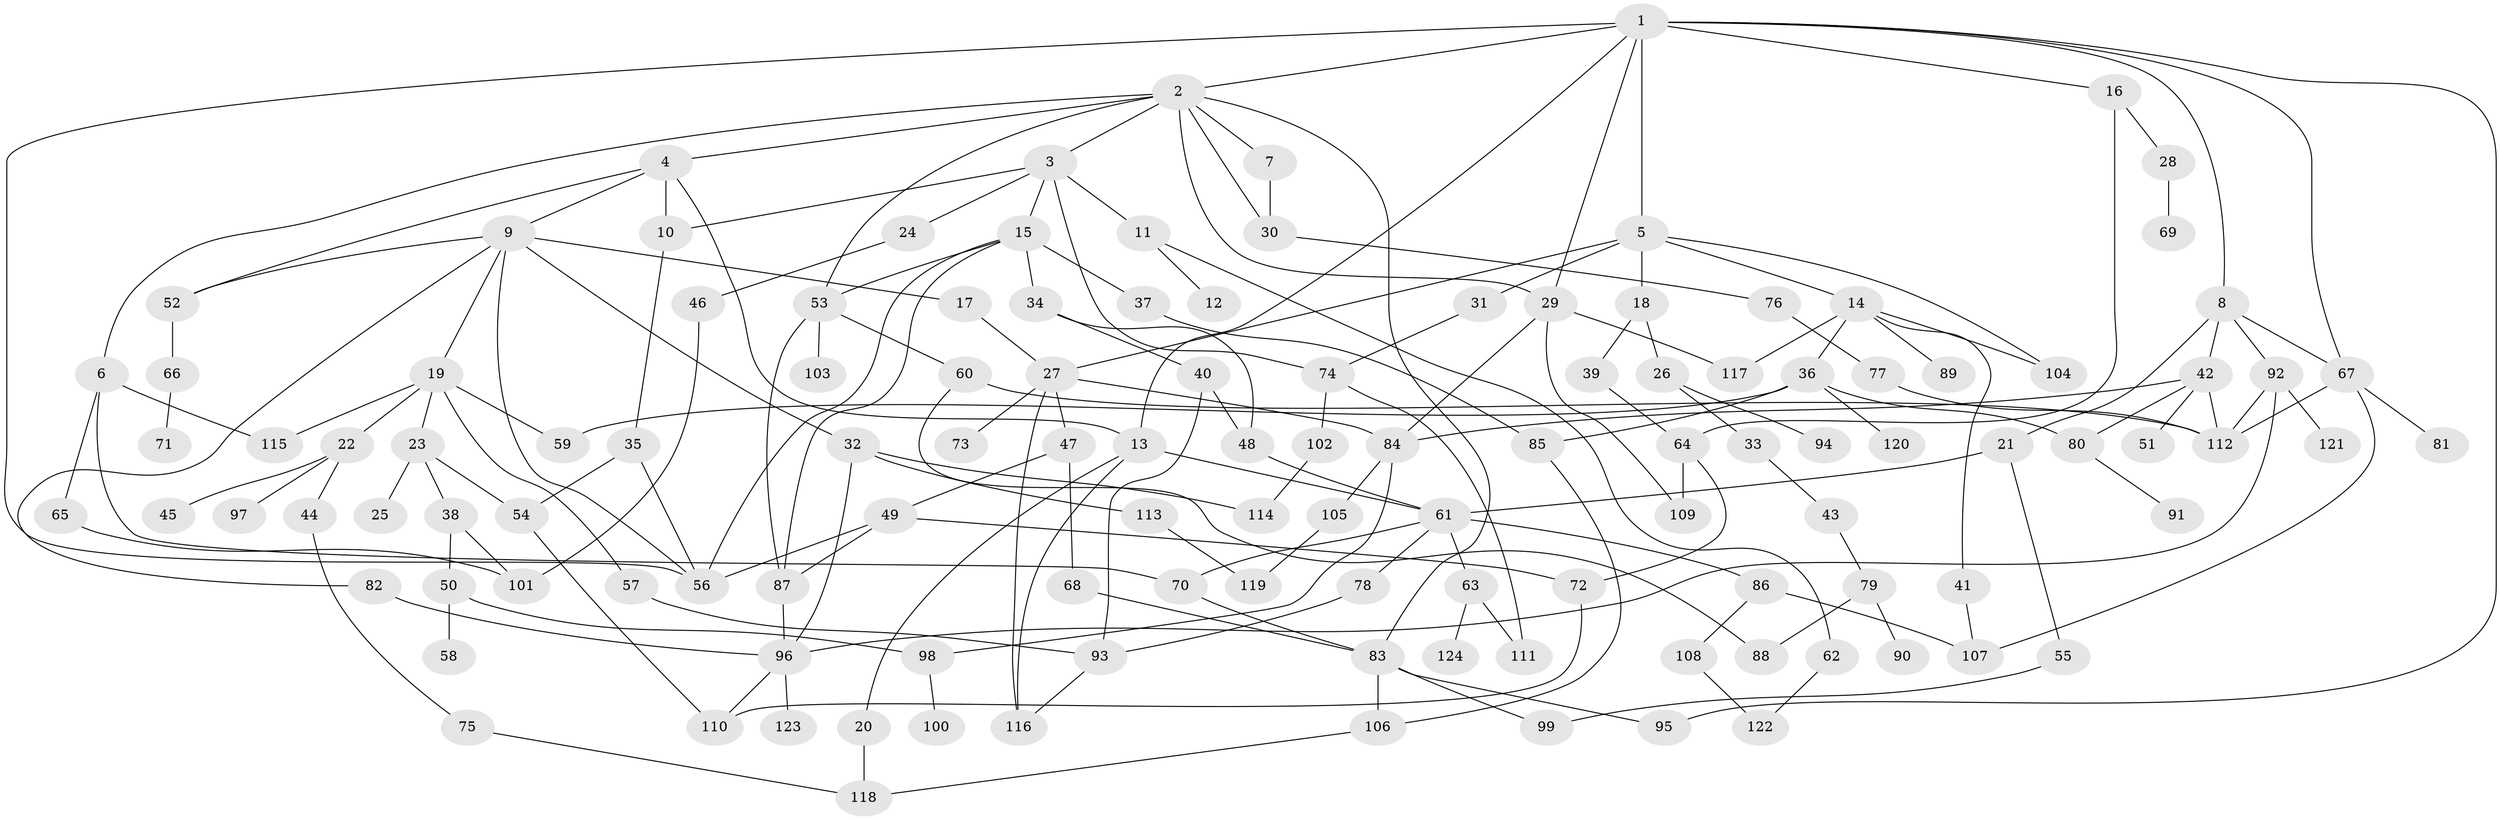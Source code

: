 // coarse degree distribution, {12: 0.012345679012345678, 9: 0.012345679012345678, 6: 0.12345679012345678, 5: 0.08641975308641975, 4: 0.09876543209876543, 1: 0.16049382716049382, 7: 0.012345679012345678, 2: 0.2716049382716049, 3: 0.19753086419753085, 8: 0.024691358024691357}
// Generated by graph-tools (version 1.1) at 2025/23/03/03/25 07:23:33]
// undirected, 124 vertices, 184 edges
graph export_dot {
graph [start="1"]
  node [color=gray90,style=filled];
  1;
  2;
  3;
  4;
  5;
  6;
  7;
  8;
  9;
  10;
  11;
  12;
  13;
  14;
  15;
  16;
  17;
  18;
  19;
  20;
  21;
  22;
  23;
  24;
  25;
  26;
  27;
  28;
  29;
  30;
  31;
  32;
  33;
  34;
  35;
  36;
  37;
  38;
  39;
  40;
  41;
  42;
  43;
  44;
  45;
  46;
  47;
  48;
  49;
  50;
  51;
  52;
  53;
  54;
  55;
  56;
  57;
  58;
  59;
  60;
  61;
  62;
  63;
  64;
  65;
  66;
  67;
  68;
  69;
  70;
  71;
  72;
  73;
  74;
  75;
  76;
  77;
  78;
  79;
  80;
  81;
  82;
  83;
  84;
  85;
  86;
  87;
  88;
  89;
  90;
  91;
  92;
  93;
  94;
  95;
  96;
  97;
  98;
  99;
  100;
  101;
  102;
  103;
  104;
  105;
  106;
  107;
  108;
  109;
  110;
  111;
  112;
  113;
  114;
  115;
  116;
  117;
  118;
  119;
  120;
  121;
  122;
  123;
  124;
  1 -- 2;
  1 -- 5;
  1 -- 8;
  1 -- 13;
  1 -- 16;
  1 -- 29;
  1 -- 95;
  1 -- 56;
  1 -- 67;
  2 -- 3;
  2 -- 4;
  2 -- 6;
  2 -- 7;
  2 -- 53;
  2 -- 29;
  2 -- 83;
  2 -- 30;
  3 -- 11;
  3 -- 15;
  3 -- 24;
  3 -- 10;
  3 -- 74;
  4 -- 9;
  4 -- 10;
  4 -- 52;
  4 -- 13;
  5 -- 14;
  5 -- 18;
  5 -- 27;
  5 -- 31;
  5 -- 104;
  6 -- 65;
  6 -- 70;
  6 -- 115;
  7 -- 30;
  8 -- 21;
  8 -- 42;
  8 -- 67;
  8 -- 92;
  9 -- 17;
  9 -- 19;
  9 -- 32;
  9 -- 82;
  9 -- 56;
  9 -- 52;
  10 -- 35;
  11 -- 12;
  11 -- 62;
  13 -- 20;
  13 -- 116;
  13 -- 61;
  14 -- 36;
  14 -- 41;
  14 -- 89;
  14 -- 104;
  14 -- 117;
  15 -- 34;
  15 -- 37;
  15 -- 53;
  15 -- 87;
  15 -- 56;
  16 -- 28;
  16 -- 64;
  17 -- 27;
  18 -- 26;
  18 -- 39;
  19 -- 22;
  19 -- 23;
  19 -- 57;
  19 -- 115;
  19 -- 59;
  20 -- 118;
  21 -- 55;
  21 -- 61;
  22 -- 44;
  22 -- 45;
  22 -- 97;
  23 -- 25;
  23 -- 38;
  23 -- 54;
  24 -- 46;
  26 -- 33;
  26 -- 94;
  27 -- 47;
  27 -- 73;
  27 -- 116;
  27 -- 84;
  28 -- 69;
  29 -- 84;
  29 -- 109;
  29 -- 117;
  30 -- 76;
  31 -- 74;
  32 -- 113;
  32 -- 96;
  32 -- 114;
  33 -- 43;
  34 -- 40;
  34 -- 48;
  35 -- 54;
  35 -- 56;
  36 -- 59;
  36 -- 80;
  36 -- 120;
  36 -- 85;
  37 -- 85;
  38 -- 50;
  38 -- 101;
  39 -- 64;
  40 -- 48;
  40 -- 93;
  41 -- 107;
  42 -- 51;
  42 -- 84;
  42 -- 80;
  42 -- 112;
  43 -- 79;
  44 -- 75;
  46 -- 101;
  47 -- 49;
  47 -- 68;
  48 -- 61;
  49 -- 56;
  49 -- 72;
  49 -- 87;
  50 -- 58;
  50 -- 98;
  52 -- 66;
  53 -- 60;
  53 -- 87;
  53 -- 103;
  54 -- 110;
  55 -- 99;
  57 -- 93;
  60 -- 88;
  60 -- 112;
  61 -- 63;
  61 -- 78;
  61 -- 86;
  61 -- 70;
  62 -- 122;
  63 -- 124;
  63 -- 111;
  64 -- 72;
  64 -- 109;
  65 -- 101;
  66 -- 71;
  67 -- 81;
  67 -- 107;
  67 -- 112;
  68 -- 83;
  70 -- 83;
  72 -- 110;
  74 -- 102;
  74 -- 111;
  75 -- 118;
  76 -- 77;
  77 -- 112;
  78 -- 93;
  79 -- 90;
  79 -- 88;
  80 -- 91;
  82 -- 96;
  83 -- 99;
  83 -- 106;
  83 -- 95;
  84 -- 98;
  84 -- 105;
  85 -- 106;
  86 -- 107;
  86 -- 108;
  87 -- 96;
  92 -- 121;
  92 -- 96;
  92 -- 112;
  93 -- 116;
  96 -- 123;
  96 -- 110;
  98 -- 100;
  102 -- 114;
  105 -- 119;
  106 -- 118;
  108 -- 122;
  113 -- 119;
}
